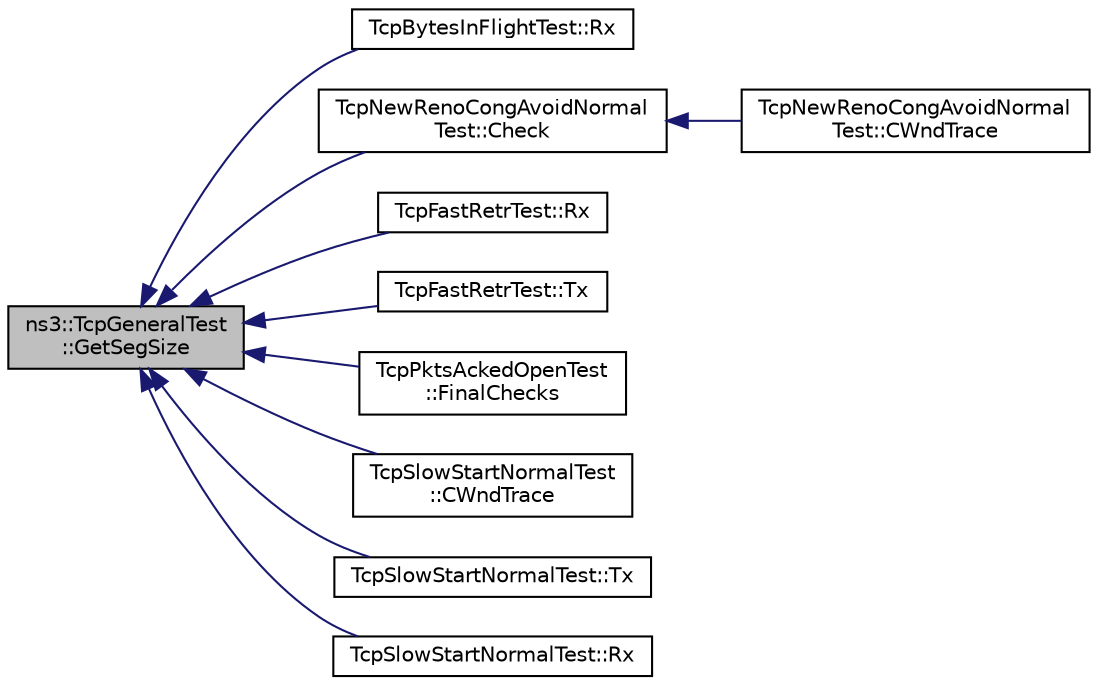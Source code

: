 digraph "ns3::TcpGeneralTest::GetSegSize"
{
  edge [fontname="Helvetica",fontsize="10",labelfontname="Helvetica",labelfontsize="10"];
  node [fontname="Helvetica",fontsize="10",shape=record];
  rankdir="LR";
  Node1 [label="ns3::TcpGeneralTest\l::GetSegSize",height=0.2,width=0.4,color="black", fillcolor="grey75", style="filled", fontcolor="black"];
  Node1 -> Node2 [dir="back",color="midnightblue",fontsize="10",style="solid"];
  Node2 [label="TcpBytesInFlightTest::Rx",height=0.2,width=0.4,color="black", fillcolor="white", style="filled",URL="$d7/d15/classTcpBytesInFlightTest.html#acad5e29de044d21893d2184584600ae5",tooltip="Receive a packet. "];
  Node1 -> Node3 [dir="back",color="midnightblue",fontsize="10",style="solid"];
  Node3 [label="TcpNewRenoCongAvoidNormal\lTest::Check",height=0.2,width=0.4,color="black", fillcolor="white", style="filled",URL="$d6/d46/classTcpNewRenoCongAvoidNormalTest.html#a0190333cb3f5f5c85918907d0f680717",tooltip="Called each RTT (1.0 sec in the testing environment) and check that the overall increment in this RTT..."];
  Node3 -> Node4 [dir="back",color="midnightblue",fontsize="10",style="solid"];
  Node4 [label="TcpNewRenoCongAvoidNormal\lTest::CWndTrace",height=0.2,width=0.4,color="black", fillcolor="white", style="filled",URL="$d6/d46/classTcpNewRenoCongAvoidNormalTest.html#a136b3f397552cacae5f77c8462d7aab8",tooltip="Tracks the congestion window changes. "];
  Node1 -> Node5 [dir="back",color="midnightblue",fontsize="10",style="solid"];
  Node5 [label="TcpFastRetrTest::Rx",height=0.2,width=0.4,color="black", fillcolor="white", style="filled",URL="$df/d85/classTcpFastRetrTest.html#a0536f0bc29c14387d0ce0f9bba7233ee",tooltip="Packet received from IP layer. "];
  Node1 -> Node6 [dir="back",color="midnightblue",fontsize="10",style="solid"];
  Node6 [label="TcpFastRetrTest::Tx",height=0.2,width=0.4,color="black", fillcolor="white", style="filled",URL="$df/d85/classTcpFastRetrTest.html#ad6f40addb7768d3928d81afe4d9ad2d0",tooltip="Packet transmitted down to IP layer. "];
  Node1 -> Node7 [dir="back",color="midnightblue",fontsize="10",style="solid"];
  Node7 [label="TcpPktsAckedOpenTest\l::FinalChecks",height=0.2,width=0.4,color="black", fillcolor="white", style="filled",URL="$d7/db5/classTcpPktsAckedOpenTest.html#a50f6bcadd171cb448b352d50777bec2b",tooltip="Performs the (eventual) final checks through test asserts. "];
  Node1 -> Node8 [dir="back",color="midnightblue",fontsize="10",style="solid"];
  Node8 [label="TcpSlowStartNormalTest\l::CWndTrace",height=0.2,width=0.4,color="black", fillcolor="white", style="filled",URL="$d8/d06/classTcpSlowStartNormalTest.html#afb8a38b1e691a4aedd12c6e6b40e0bd9",tooltip="Trace the cWnd over the slow start. "];
  Node1 -> Node9 [dir="back",color="midnightblue",fontsize="10",style="solid"];
  Node9 [label="TcpSlowStartNormalTest::Tx",height=0.2,width=0.4,color="black", fillcolor="white", style="filled",URL="$d8/d06/classTcpSlowStartNormalTest.html#a3373d898f7c9153df0c042efad58e588",tooltip="Packet transmitted down to IP layer. "];
  Node1 -> Node10 [dir="back",color="midnightblue",fontsize="10",style="solid"];
  Node10 [label="TcpSlowStartNormalTest::Rx",height=0.2,width=0.4,color="black", fillcolor="white", style="filled",URL="$d8/d06/classTcpSlowStartNormalTest.html#a4d83767db2bb54c0e75f5706d27883b9",tooltip="Packet received from IP layer. "];
}
